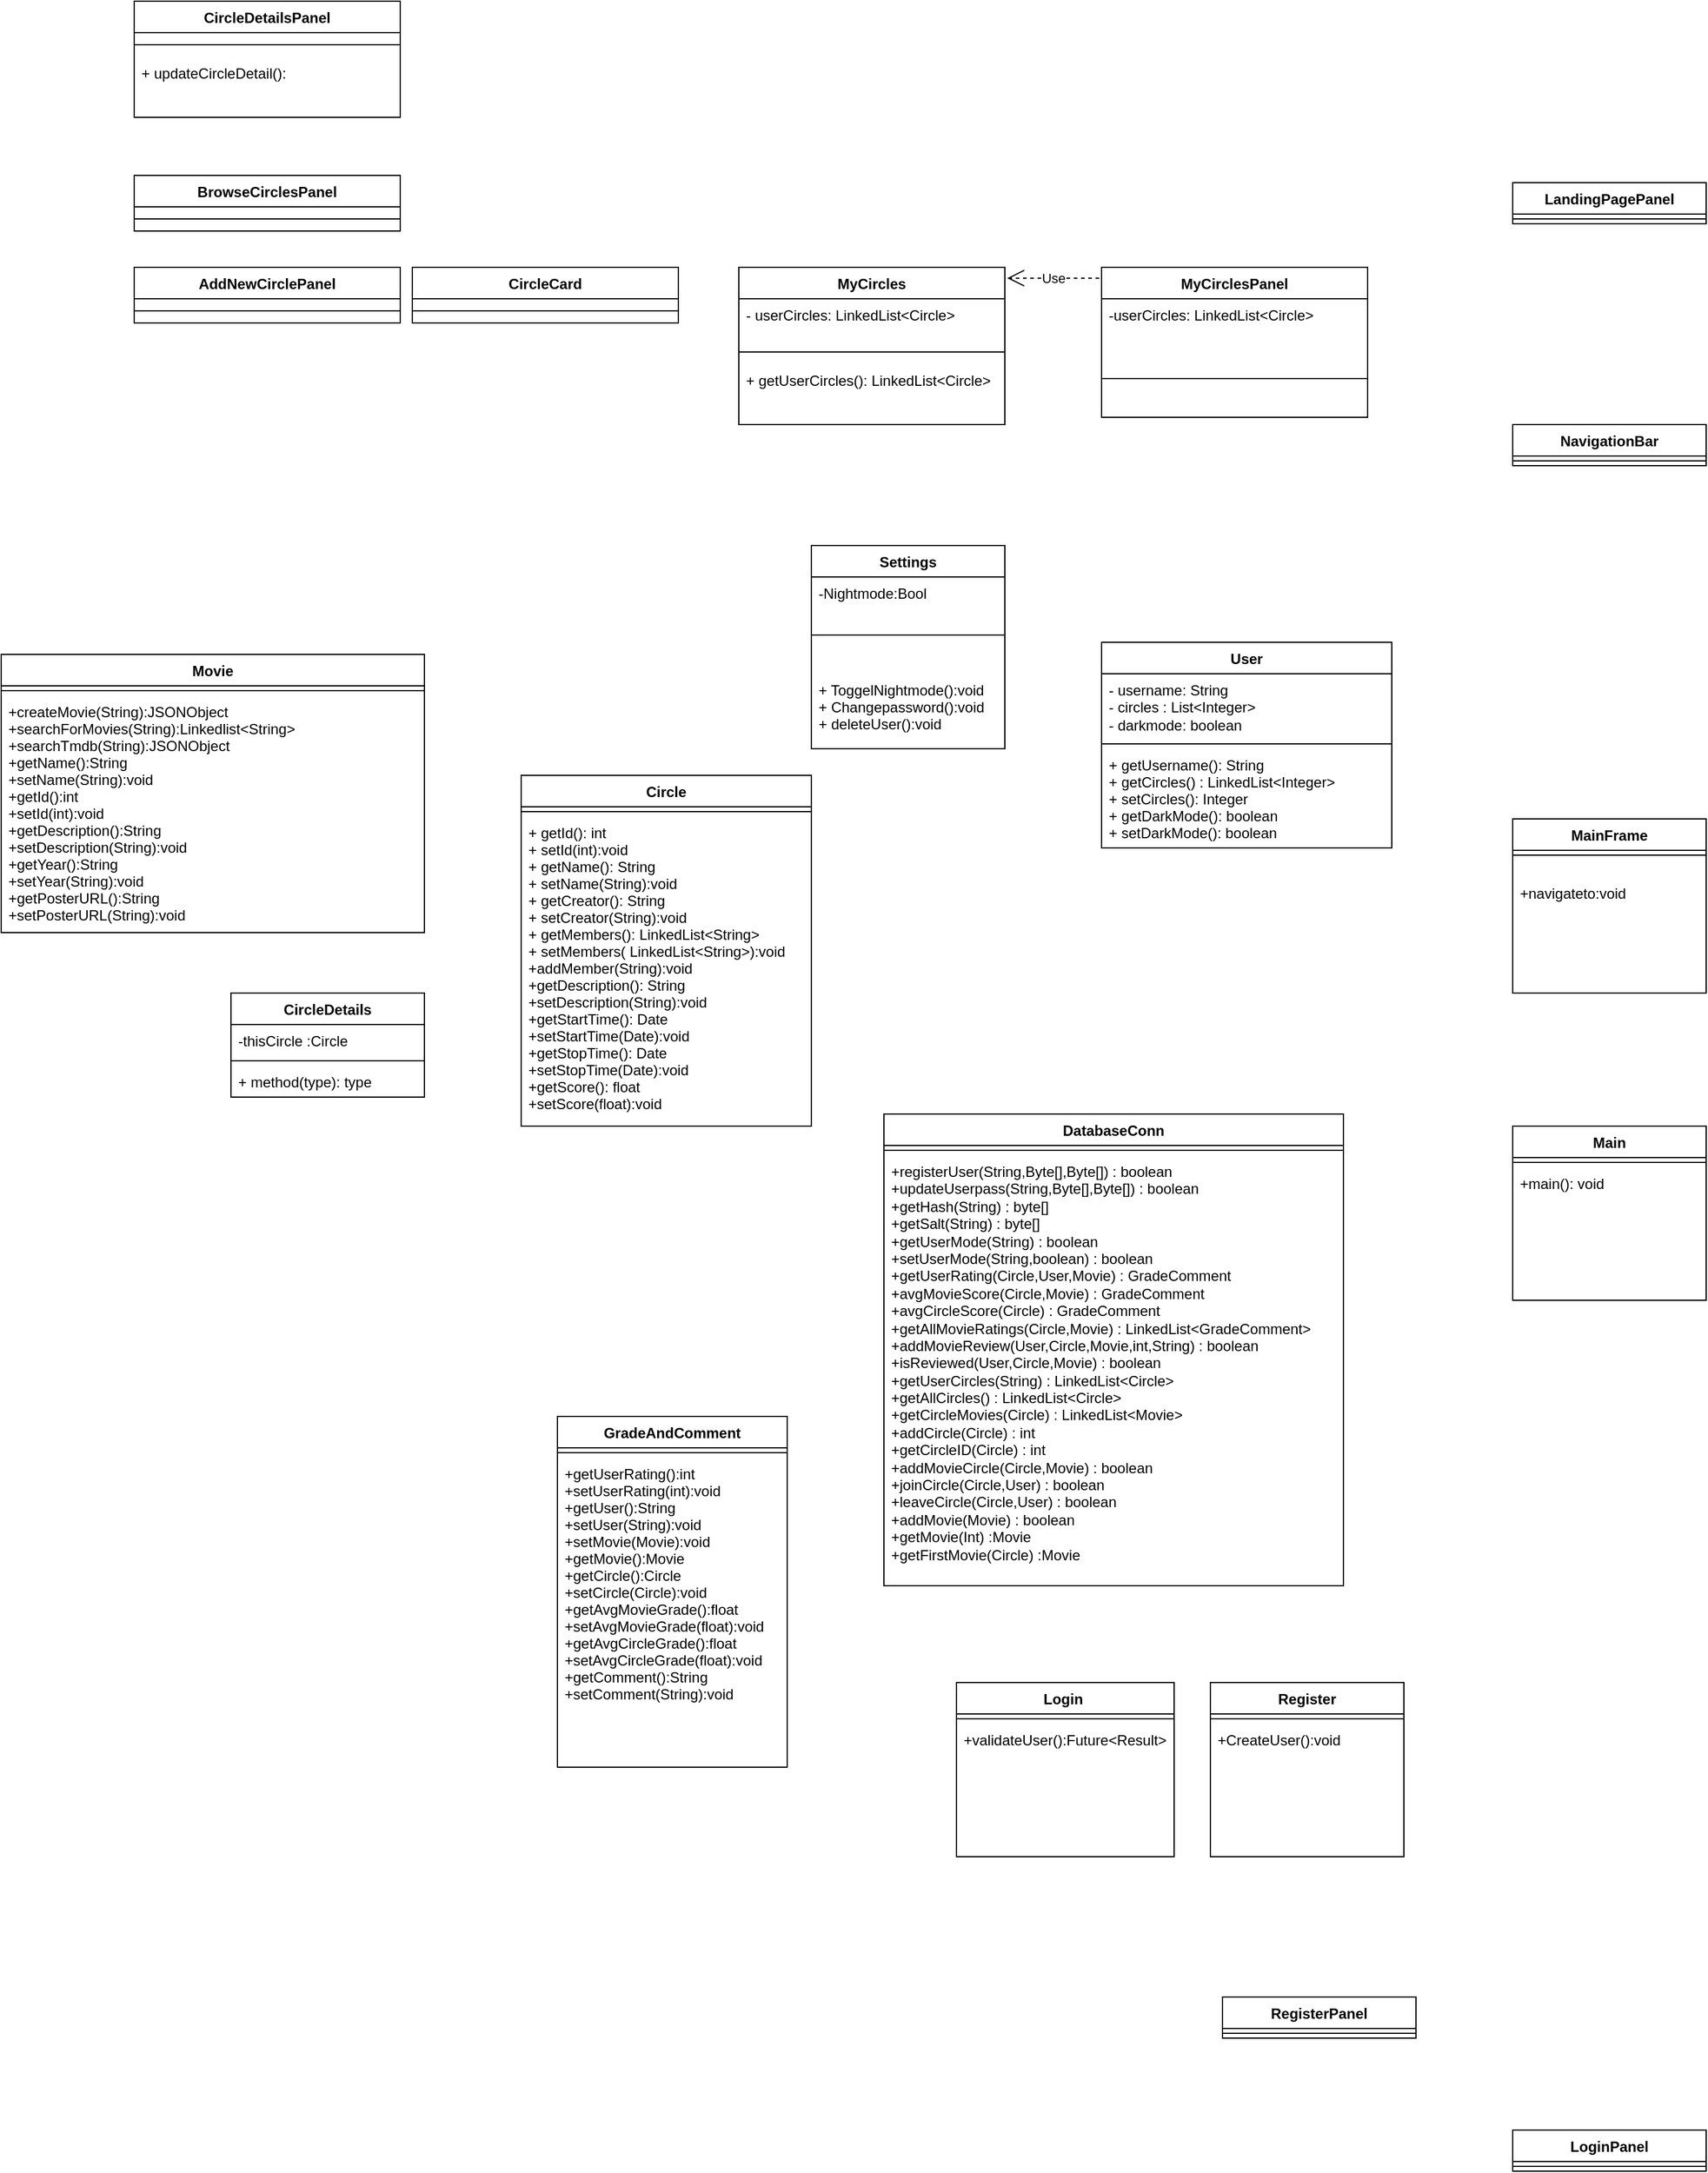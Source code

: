 <mxfile version="16.6.5" type="github">
  <diagram id="czeYtxCxRM8ObdpQRXwS" name="Page-1">
    <mxGraphModel dx="661" dy="354" grid="1" gridSize="10" guides="1" tooltips="1" connect="1" arrows="1" fold="1" page="1" pageScale="1" pageWidth="50000" pageHeight="50000" math="0" shadow="0">
      <root>
        <mxCell id="0" />
        <mxCell id="1" parent="0" />
        <mxCell id="46LosdDzDrLffaNwuIow-5" value="DatabaseConn" style="swimlane;fontStyle=1;align=center;verticalAlign=top;childLayout=stackLayout;horizontal=1;startSize=26;horizontalStack=0;resizeParent=1;resizeParentMax=0;resizeLast=0;collapsible=1;marginBottom=0;" parent="1" vertex="1">
          <mxGeometry x="1720" y="1290" width="380" height="390" as="geometry" />
        </mxCell>
        <mxCell id="46LosdDzDrLffaNwuIow-7" value="" style="line;strokeWidth=1;fillColor=none;align=left;verticalAlign=middle;spacingTop=-1;spacingLeft=3;spacingRight=3;rotatable=0;labelPosition=right;points=[];portConstraint=eastwest;" parent="46LosdDzDrLffaNwuIow-5" vertex="1">
          <mxGeometry y="26" width="380" height="8" as="geometry" />
        </mxCell>
        <mxCell id="46LosdDzDrLffaNwuIow-8" value="+registerUser(String,Byte[],Byte[]) : boolean&#xa;+updateUserpass(String,Byte[],Byte[]) : boolean&#xa;+getHash(String) : byte[]&#xa;+getSalt(String) : byte[]&#xa;+getUserMode(String) : boolean&#xa;+setUserMode(String,boolean) : boolean&#xa;+getUserRating(Circle,User,Movie) : GradeComment&#xa;+avgMovieScore(Circle,Movie) : GradeComment&#xa;+avgCircleScore(Circle) : GradeComment&#xa;+getAllMovieRatings(Circle,Movie) : LinkedList&lt;GradeComment&gt;&#xa;+addMovieReview(User,Circle,Movie,int,String) : boolean&#xa;+isReviewed(User,Circle,Movie) : boolean&#xa;+getUserCircles(String) : LinkedList&lt;Circle&gt;&#xa;+getAllCircles() : LinkedList&lt;Circle&gt;&#xa;+getCircleMovies(Circle) : LinkedList&lt;Movie&gt;&#xa;+addCircle(Circle) : int&#xa;+getCircleID(Circle) : int&#xa;+addMovieCircle(Circle,Movie) : boolean&#xa;+joinCircle(Circle,User) : boolean&#xa;+leaveCircle(Circle,User) : boolean&#xa;+addMovie(Movie) : boolean&#xa;+getMovie(Int) :Movie&#xa;+getFirstMovie(Circle) :Movie&#xa;&#xa;&#xa;&#xa;" style="text;strokeColor=none;fillColor=none;align=left;verticalAlign=top;spacingLeft=4;spacingRight=4;overflow=hidden;rotatable=0;points=[[0,0.5],[1,0.5]];portConstraint=eastwest;whiteSpace=wrap;" parent="46LosdDzDrLffaNwuIow-5" vertex="1">
          <mxGeometry y="34" width="380" height="356" as="geometry" />
        </mxCell>
        <mxCell id="3OgGzo2SByA_cm2bsDLw-1" value="Circle" style="swimlane;fontStyle=1;align=center;verticalAlign=top;childLayout=stackLayout;horizontal=1;startSize=26;horizontalStack=0;resizeParent=1;resizeParentMax=0;resizeLast=0;collapsible=1;marginBottom=0;" parent="1" vertex="1">
          <mxGeometry x="1420" y="1010" width="240" height="290" as="geometry" />
        </mxCell>
        <mxCell id="3OgGzo2SByA_cm2bsDLw-3" value="" style="line;strokeWidth=1;fillColor=none;align=left;verticalAlign=middle;spacingTop=-1;spacingLeft=3;spacingRight=3;rotatable=0;labelPosition=right;points=[];portConstraint=eastwest;" parent="3OgGzo2SByA_cm2bsDLw-1" vertex="1">
          <mxGeometry y="26" width="240" height="8" as="geometry" />
        </mxCell>
        <mxCell id="3OgGzo2SByA_cm2bsDLw-4" value="+ getId(): int&#xa;+ setId(int):void&#xa;+ getName(): String&#xa;+ setName(String):void&#xa;+ getCreator(): String&#xa;+ setCreator(String):void&#xa;+ getMembers(): LinkedList&lt;String&gt;&#xa;+ setMembers( LinkedList&lt;String&gt;):void&#xa;+addMember(String):void&#xa;+getDescription(): String&#xa;+setDescription(String):void&#xa;+getStartTime(): Date&#xa;+setStartTime(Date):void&#xa;+getStopTime(): Date&#xa;+setStopTime(Date):void&#xa;+getScore(): float&#xa;+setScore(float):void&#xa;" style="text;strokeColor=none;fillColor=none;align=left;verticalAlign=top;spacingLeft=4;spacingRight=4;overflow=hidden;rotatable=0;points=[[0,0.5],[1,0.5]];portConstraint=eastwest;" parent="3OgGzo2SByA_cm2bsDLw-1" vertex="1">
          <mxGeometry y="34" width="240" height="256" as="geometry" />
        </mxCell>
        <mxCell id="egLKUnMWFmZdAxHy4EYi-1" value="MyCircles" style="swimlane;fontStyle=1;align=center;verticalAlign=top;childLayout=stackLayout;horizontal=1;startSize=26;horizontalStack=0;resizeParent=1;resizeParentMax=0;resizeLast=0;collapsible=1;marginBottom=0;" parent="1" vertex="1">
          <mxGeometry x="1600" y="590" width="220" height="130" as="geometry" />
        </mxCell>
        <mxCell id="egLKUnMWFmZdAxHy4EYi-2" value="- userCircles: LinkedList&lt;Circle&gt; &#xa;" style="text;strokeColor=none;fillColor=none;align=left;verticalAlign=top;spacingLeft=4;spacingRight=4;overflow=hidden;rotatable=0;points=[[0,0.5],[1,0.5]];portConstraint=eastwest;" parent="egLKUnMWFmZdAxHy4EYi-1" vertex="1">
          <mxGeometry y="26" width="220" height="34" as="geometry" />
        </mxCell>
        <mxCell id="egLKUnMWFmZdAxHy4EYi-3" value="" style="line;strokeWidth=1;fillColor=none;align=left;verticalAlign=middle;spacingTop=-1;spacingLeft=3;spacingRight=3;rotatable=0;labelPosition=right;points=[];portConstraint=eastwest;" parent="egLKUnMWFmZdAxHy4EYi-1" vertex="1">
          <mxGeometry y="60" width="220" height="20" as="geometry" />
        </mxCell>
        <mxCell id="egLKUnMWFmZdAxHy4EYi-4" value="+ getUserCircles(): LinkedList&lt;Circle&gt;" style="text;strokeColor=none;fillColor=none;align=left;verticalAlign=top;spacingLeft=4;spacingRight=4;overflow=hidden;rotatable=0;points=[[0,0.5],[1,0.5]];portConstraint=eastwest;" parent="egLKUnMWFmZdAxHy4EYi-1" vertex="1">
          <mxGeometry y="80" width="220" height="50" as="geometry" />
        </mxCell>
        <mxCell id="8Do-b4mo3wIUdCFwqy2j-4" value="Movie" style="swimlane;fontStyle=1;align=center;verticalAlign=top;childLayout=stackLayout;horizontal=1;startSize=26;horizontalStack=0;resizeParent=1;resizeParentMax=0;resizeLast=0;collapsible=1;marginBottom=0;" parent="1" vertex="1">
          <mxGeometry x="990" y="910" width="350" height="230" as="geometry" />
        </mxCell>
        <mxCell id="8Do-b4mo3wIUdCFwqy2j-6" value="" style="line;strokeWidth=1;fillColor=none;align=left;verticalAlign=middle;spacingTop=-1;spacingLeft=3;spacingRight=3;rotatable=0;labelPosition=right;points=[];portConstraint=eastwest;" parent="8Do-b4mo3wIUdCFwqy2j-4" vertex="1">
          <mxGeometry y="26" width="350" height="8" as="geometry" />
        </mxCell>
        <mxCell id="8Do-b4mo3wIUdCFwqy2j-7" value="+createMovie(String):JSONObject&#xa;+searchForMovies(String):Linkedlist&lt;String&gt;&#xa;+searchTmdb(String):JSONObject&#xa;+getName():String&#xa;+setName(String):void&#xa;+getId():int&#xa;+setId(int):void&#xa;+getDescription():String&#xa;+setDescription(String):void&#xa;+getYear():String&#xa;+setYear(String):void&#xa;+getPosterURL():String&#xa;+setPosterURL(String):void&#xa;" style="text;strokeColor=none;fillColor=none;align=left;verticalAlign=top;spacingLeft=4;spacingRight=4;overflow=hidden;rotatable=0;points=[[0,0.5],[1,0.5]];portConstraint=eastwest;" parent="8Do-b4mo3wIUdCFwqy2j-4" vertex="1">
          <mxGeometry y="34" width="350" height="196" as="geometry" />
        </mxCell>
        <mxCell id="8Do-b4mo3wIUdCFwqy2j-8" value="CircleDetails" style="swimlane;fontStyle=1;align=center;verticalAlign=top;childLayout=stackLayout;horizontal=1;startSize=26;horizontalStack=0;resizeParent=1;resizeParentMax=0;resizeLast=0;collapsible=1;marginBottom=0;" parent="1" vertex="1">
          <mxGeometry x="1180" y="1190" width="160" height="86" as="geometry" />
        </mxCell>
        <mxCell id="8Do-b4mo3wIUdCFwqy2j-9" value="-thisCircle :Circle" style="text;strokeColor=none;fillColor=none;align=left;verticalAlign=top;spacingLeft=4;spacingRight=4;overflow=hidden;rotatable=0;points=[[0,0.5],[1,0.5]];portConstraint=eastwest;" parent="8Do-b4mo3wIUdCFwqy2j-8" vertex="1">
          <mxGeometry y="26" width="160" height="26" as="geometry" />
        </mxCell>
        <mxCell id="8Do-b4mo3wIUdCFwqy2j-10" value="" style="line;strokeWidth=1;fillColor=none;align=left;verticalAlign=middle;spacingTop=-1;spacingLeft=3;spacingRight=3;rotatable=0;labelPosition=right;points=[];portConstraint=eastwest;" parent="8Do-b4mo3wIUdCFwqy2j-8" vertex="1">
          <mxGeometry y="52" width="160" height="8" as="geometry" />
        </mxCell>
        <mxCell id="8Do-b4mo3wIUdCFwqy2j-11" value="+ method(type): type" style="text;strokeColor=none;fillColor=none;align=left;verticalAlign=top;spacingLeft=4;spacingRight=4;overflow=hidden;rotatable=0;points=[[0,0.5],[1,0.5]];portConstraint=eastwest;" parent="8Do-b4mo3wIUdCFwqy2j-8" vertex="1">
          <mxGeometry y="60" width="160" height="26" as="geometry" />
        </mxCell>
        <mxCell id="egLKUnMWFmZdAxHy4EYi-6" value="GradeAndComment" style="swimlane;fontStyle=1;align=center;verticalAlign=top;childLayout=stackLayout;horizontal=1;startSize=26;horizontalStack=0;resizeParent=1;resizeParentMax=0;resizeLast=0;collapsible=1;marginBottom=0;" parent="1" vertex="1">
          <mxGeometry x="1450" y="1540" width="190" height="290" as="geometry" />
        </mxCell>
        <mxCell id="egLKUnMWFmZdAxHy4EYi-8" value="" style="line;strokeWidth=1;fillColor=none;align=left;verticalAlign=middle;spacingTop=-1;spacingLeft=3;spacingRight=3;rotatable=0;labelPosition=right;points=[];portConstraint=eastwest;" parent="egLKUnMWFmZdAxHy4EYi-6" vertex="1">
          <mxGeometry y="26" width="190" height="8" as="geometry" />
        </mxCell>
        <mxCell id="egLKUnMWFmZdAxHy4EYi-9" value="+getUserRating():int&#xa;+setUserRating(int):void&#xa;+getUser():String&#xa;+setUser(String):void&#xa;+setMovie(Movie):void&#xa;+getMovie():Movie&#xa;+getCircle():Circle&#xa;+setCircle(Circle):void&#xa;+getAvgMovieGrade():float&#xa;+setAvgMovieGrade(float):void&#xa;+getAvgCircleGrade():float&#xa;+setAvgCircleGrade(float):void&#xa;+getComment():String&#xa;+setComment(String):void&#xa;" style="text;strokeColor=none;fillColor=none;align=left;verticalAlign=top;spacingLeft=4;spacingRight=4;overflow=hidden;rotatable=0;points=[[0,0.5],[1,0.5]];portConstraint=eastwest;" parent="egLKUnMWFmZdAxHy4EYi-6" vertex="1">
          <mxGeometry y="34" width="190" height="256" as="geometry" />
        </mxCell>
        <mxCell id="egLKUnMWFmZdAxHy4EYi-10" value="Settings" style="swimlane;fontStyle=1;align=center;verticalAlign=top;childLayout=stackLayout;horizontal=1;startSize=26;horizontalStack=0;resizeParent=1;resizeParentMax=0;resizeLast=0;collapsible=1;marginBottom=0;" parent="1" vertex="1">
          <mxGeometry x="1660" y="820" width="160" height="168" as="geometry" />
        </mxCell>
        <mxCell id="egLKUnMWFmZdAxHy4EYi-11" value="-Nightmode:Bool&#xa;" style="text;strokeColor=none;fillColor=none;align=left;verticalAlign=top;spacingLeft=4;spacingRight=4;overflow=hidden;rotatable=0;points=[[0,0.5],[1,0.5]];portConstraint=eastwest;" parent="egLKUnMWFmZdAxHy4EYi-10" vertex="1">
          <mxGeometry y="26" width="160" height="44" as="geometry" />
        </mxCell>
        <mxCell id="egLKUnMWFmZdAxHy4EYi-12" value="" style="line;strokeWidth=1;fillColor=none;align=left;verticalAlign=middle;spacingTop=-1;spacingLeft=3;spacingRight=3;rotatable=0;labelPosition=right;points=[];portConstraint=eastwest;" parent="egLKUnMWFmZdAxHy4EYi-10" vertex="1">
          <mxGeometry y="70" width="160" height="8" as="geometry" />
        </mxCell>
        <mxCell id="egLKUnMWFmZdAxHy4EYi-13" value="&#xa;&#xa;+ ToggelNightmode():void&#xa;+ Changepassword():void&#xa;+ deleteUser():void&#xa;" style="text;strokeColor=none;fillColor=none;align=left;verticalAlign=top;spacingLeft=4;spacingRight=4;overflow=hidden;rotatable=0;points=[[0,0.5],[1,0.5]];portConstraint=eastwest;" parent="egLKUnMWFmZdAxHy4EYi-10" vertex="1">
          <mxGeometry y="78" width="160" height="90" as="geometry" />
        </mxCell>
        <mxCell id="XvthLG9ytAD4mO-bvngX-1" value="User" style="swimlane;fontStyle=1;align=center;verticalAlign=top;childLayout=stackLayout;horizontal=1;startSize=26;horizontalStack=0;resizeParent=1;resizeParentMax=0;resizeLast=0;collapsible=1;marginBottom=0;" parent="1" vertex="1">
          <mxGeometry x="1900" y="900" width="240" height="170" as="geometry" />
        </mxCell>
        <mxCell id="XvthLG9ytAD4mO-bvngX-2" value="- username: String&#xa;- circles : List&lt;Integer&gt;&#xa;- darkmode: boolean" style="text;strokeColor=none;fillColor=none;align=left;verticalAlign=top;spacingLeft=4;spacingRight=4;overflow=hidden;rotatable=0;points=[[0,0.5],[1,0.5]];portConstraint=eastwest;whiteSpace=wrap;" parent="XvthLG9ytAD4mO-bvngX-1" vertex="1">
          <mxGeometry y="26" width="240" height="54" as="geometry" />
        </mxCell>
        <mxCell id="XvthLG9ytAD4mO-bvngX-3" value="" style="line;strokeWidth=1;fillColor=none;align=left;verticalAlign=middle;spacingTop=-1;spacingLeft=3;spacingRight=3;rotatable=0;labelPosition=right;points=[];portConstraint=eastwest;" parent="XvthLG9ytAD4mO-bvngX-1" vertex="1">
          <mxGeometry y="80" width="240" height="8" as="geometry" />
        </mxCell>
        <mxCell id="XvthLG9ytAD4mO-bvngX-4" value="+ getUsername(): String&#xa;+ getCircles() : LinkedList&lt;Integer&gt; &#xa;+ setCircles(): Integer&#xa;+ getDarkMode(): boolean&#xa;+ setDarkMode(): boolean&#xa;" style="text;strokeColor=none;fillColor=none;align=left;verticalAlign=top;spacingLeft=4;spacingRight=4;overflow=hidden;rotatable=0;points=[[0,0.5],[1,0.5]];portConstraint=eastwest;" parent="XvthLG9ytAD4mO-bvngX-1" vertex="1">
          <mxGeometry y="88" width="240" height="82" as="geometry" />
        </mxCell>
        <mxCell id="FF1Zi_31tOf2UMTlAinl-1" value="MainFrame" style="swimlane;fontStyle=1;align=center;verticalAlign=top;childLayout=stackLayout;horizontal=1;startSize=26;horizontalStack=0;resizeParent=1;resizeParentMax=0;resizeLast=0;collapsible=1;marginBottom=0;" parent="1" vertex="1">
          <mxGeometry x="2240" y="1046" width="160" height="144" as="geometry" />
        </mxCell>
        <mxCell id="FF1Zi_31tOf2UMTlAinl-4" value="" style="line;strokeWidth=1;fillColor=none;align=left;verticalAlign=middle;spacingTop=-1;spacingLeft=3;spacingRight=3;rotatable=0;labelPosition=right;points=[];portConstraint=eastwest;" parent="FF1Zi_31tOf2UMTlAinl-1" vertex="1">
          <mxGeometry y="26" width="160" height="8" as="geometry" />
        </mxCell>
        <mxCell id="FF1Zi_31tOf2UMTlAinl-5" value="&#xa;+navigateto:void" style="text;strokeColor=none;fillColor=none;align=left;verticalAlign=top;spacingLeft=4;spacingRight=4;overflow=hidden;rotatable=0;points=[[0,0.5],[1,0.5]];portConstraint=eastwest;" parent="FF1Zi_31tOf2UMTlAinl-1" vertex="1">
          <mxGeometry y="34" width="160" height="110" as="geometry" />
        </mxCell>
        <mxCell id="FF1Zi_31tOf2UMTlAinl-6" value="Login " style="swimlane;fontStyle=1;align=center;verticalAlign=top;childLayout=stackLayout;horizontal=1;startSize=26;horizontalStack=0;resizeParent=1;resizeParentMax=0;resizeLast=0;collapsible=1;marginBottom=0;" parent="1" vertex="1">
          <mxGeometry x="1780" y="1760" width="180" height="144" as="geometry" />
        </mxCell>
        <mxCell id="FF1Zi_31tOf2UMTlAinl-8" value="" style="line;strokeWidth=1;fillColor=none;align=left;verticalAlign=middle;spacingTop=-1;spacingLeft=3;spacingRight=3;rotatable=0;labelPosition=right;points=[];portConstraint=eastwest;" parent="FF1Zi_31tOf2UMTlAinl-6" vertex="1">
          <mxGeometry y="26" width="180" height="8" as="geometry" />
        </mxCell>
        <mxCell id="FF1Zi_31tOf2UMTlAinl-9" value="+validateUser():Future&lt;Result&gt;" style="text;strokeColor=none;fillColor=none;align=left;verticalAlign=top;spacingLeft=4;spacingRight=4;overflow=hidden;rotatable=0;points=[[0,0.5],[1,0.5]];portConstraint=eastwest;" parent="FF1Zi_31tOf2UMTlAinl-6" vertex="1">
          <mxGeometry y="34" width="180" height="110" as="geometry" />
        </mxCell>
        <mxCell id="FF1Zi_31tOf2UMTlAinl-14" value="Register" style="swimlane;fontStyle=1;align=center;verticalAlign=top;childLayout=stackLayout;horizontal=1;startSize=26;horizontalStack=0;resizeParent=1;resizeParentMax=0;resizeLast=0;collapsible=1;marginBottom=0;" parent="1" vertex="1">
          <mxGeometry x="1990" y="1760" width="160" height="144" as="geometry" />
        </mxCell>
        <mxCell id="FF1Zi_31tOf2UMTlAinl-16" value="" style="line;strokeWidth=1;fillColor=none;align=left;verticalAlign=middle;spacingTop=-1;spacingLeft=3;spacingRight=3;rotatable=0;labelPosition=right;points=[];portConstraint=eastwest;" parent="FF1Zi_31tOf2UMTlAinl-14" vertex="1">
          <mxGeometry y="26" width="160" height="8" as="geometry" />
        </mxCell>
        <mxCell id="FF1Zi_31tOf2UMTlAinl-17" value="+CreateUser():void " style="text;strokeColor=none;fillColor=none;align=left;verticalAlign=top;spacingLeft=4;spacingRight=4;overflow=hidden;rotatable=0;points=[[0,0.5],[1,0.5]];portConstraint=eastwest;" parent="FF1Zi_31tOf2UMTlAinl-14" vertex="1">
          <mxGeometry y="34" width="160" height="110" as="geometry" />
        </mxCell>
        <mxCell id="FF1Zi_31tOf2UMTlAinl-20" value="LandingPagePanel" style="swimlane;fontStyle=1;align=center;verticalAlign=top;childLayout=stackLayout;horizontal=1;startSize=26;horizontalStack=0;resizeParent=1;resizeParentMax=0;resizeLast=0;collapsible=1;marginBottom=0;" parent="1" vertex="1">
          <mxGeometry x="2240" y="520" width="160" height="34" as="geometry" />
        </mxCell>
        <mxCell id="FF1Zi_31tOf2UMTlAinl-21" value="" style="line;strokeWidth=1;fillColor=none;align=left;verticalAlign=middle;spacingTop=-1;spacingLeft=3;spacingRight=3;rotatable=0;labelPosition=right;points=[];portConstraint=eastwest;" parent="FF1Zi_31tOf2UMTlAinl-20" vertex="1">
          <mxGeometry y="26" width="160" height="8" as="geometry" />
        </mxCell>
        <mxCell id="FF1Zi_31tOf2UMTlAinl-23" value="NavigationBar&#xa;" style="swimlane;fontStyle=1;align=center;verticalAlign=top;childLayout=stackLayout;horizontal=1;startSize=26;horizontalStack=0;resizeParent=1;resizeParentMax=0;resizeLast=0;collapsible=1;marginBottom=0;" parent="1" vertex="1">
          <mxGeometry x="2240" y="720" width="160" height="34" as="geometry" />
        </mxCell>
        <mxCell id="FF1Zi_31tOf2UMTlAinl-24" value="" style="line;strokeWidth=1;fillColor=none;align=left;verticalAlign=middle;spacingTop=-1;spacingLeft=3;spacingRight=3;rotatable=0;labelPosition=right;points=[];portConstraint=eastwest;" parent="FF1Zi_31tOf2UMTlAinl-23" vertex="1">
          <mxGeometry y="26" width="160" height="8" as="geometry" />
        </mxCell>
        <mxCell id="PBDujXzsI80PLqIoywqt-1" value="MyCirclesPanel" style="swimlane;fontStyle=1;align=center;verticalAlign=top;childLayout=stackLayout;horizontal=1;startSize=26;horizontalStack=0;resizeParent=1;resizeParentMax=0;resizeLast=0;collapsible=1;marginBottom=0;" parent="1" vertex="1">
          <mxGeometry x="1900" y="590" width="220" height="124" as="geometry" />
        </mxCell>
        <mxCell id="PBDujXzsI80PLqIoywqt-22" value="-userCircles: LinkedList&lt;Circle&gt;" style="text;strokeColor=none;fillColor=none;align=left;verticalAlign=top;spacingLeft=4;spacingRight=4;overflow=hidden;rotatable=0;points=[[0,0.5],[1,0.5]];portConstraint=eastwest;" parent="PBDujXzsI80PLqIoywqt-1" vertex="1">
          <mxGeometry y="26" width="220" height="34" as="geometry" />
        </mxCell>
        <mxCell id="PBDujXzsI80PLqIoywqt-3" value="" style="line;strokeWidth=1;fillColor=none;align=left;verticalAlign=middle;spacingTop=-1;spacingLeft=3;spacingRight=3;rotatable=0;labelPosition=right;points=[];portConstraint=eastwest;" parent="PBDujXzsI80PLqIoywqt-1" vertex="1">
          <mxGeometry y="60" width="220" height="64" as="geometry" />
        </mxCell>
        <mxCell id="PBDujXzsI80PLqIoywqt-9" value="Use" style="endArrow=open;endSize=12;dashed=1;html=1;rounded=0;entryX=1.009;entryY=0.069;entryDx=0;entryDy=0;entryPerimeter=0;" parent="1" target="egLKUnMWFmZdAxHy4EYi-1" edge="1">
          <mxGeometry width="160" relative="1" as="geometry">
            <mxPoint x="1898" y="599" as="sourcePoint" />
            <mxPoint x="1940" y="720" as="targetPoint" />
          </mxGeometry>
        </mxCell>
        <mxCell id="PBDujXzsI80PLqIoywqt-10" value="CircleCard" style="swimlane;fontStyle=1;align=center;verticalAlign=top;childLayout=stackLayout;horizontal=1;startSize=26;horizontalStack=0;resizeParent=1;resizeParentMax=0;resizeLast=0;collapsible=1;marginBottom=0;" parent="1" vertex="1">
          <mxGeometry x="1330" y="590" width="220" height="46" as="geometry" />
        </mxCell>
        <mxCell id="PBDujXzsI80PLqIoywqt-12" value="" style="line;strokeWidth=1;fillColor=none;align=left;verticalAlign=middle;spacingTop=-1;spacingLeft=3;spacingRight=3;rotatable=0;labelPosition=right;points=[];portConstraint=eastwest;" parent="PBDujXzsI80PLqIoywqt-10" vertex="1">
          <mxGeometry y="26" width="220" height="20" as="geometry" />
        </mxCell>
        <mxCell id="pxxIYCqMoQaQWElfjpxI-3" value="AddNewCirclePanel" style="swimlane;fontStyle=1;align=center;verticalAlign=top;childLayout=stackLayout;horizontal=1;startSize=26;horizontalStack=0;resizeParent=1;resizeParentMax=0;resizeLast=0;collapsible=1;marginBottom=0;" parent="1" vertex="1">
          <mxGeometry x="1100" y="590" width="220" height="46" as="geometry" />
        </mxCell>
        <mxCell id="pxxIYCqMoQaQWElfjpxI-4" value="" style="line;strokeWidth=1;fillColor=none;align=left;verticalAlign=middle;spacingTop=-1;spacingLeft=3;spacingRight=3;rotatable=0;labelPosition=right;points=[];portConstraint=eastwest;" parent="pxxIYCqMoQaQWElfjpxI-3" vertex="1">
          <mxGeometry y="26" width="220" height="20" as="geometry" />
        </mxCell>
        <mxCell id="pxxIYCqMoQaQWElfjpxI-6" value="BrowseCirclesPanel" style="swimlane;fontStyle=1;align=center;verticalAlign=top;childLayout=stackLayout;horizontal=1;startSize=26;horizontalStack=0;resizeParent=1;resizeParentMax=0;resizeLast=0;collapsible=1;marginBottom=0;" parent="1" vertex="1">
          <mxGeometry x="1100" y="514" width="220" height="46" as="geometry" />
        </mxCell>
        <mxCell id="pxxIYCqMoQaQWElfjpxI-7" value="" style="line;strokeWidth=1;fillColor=none;align=left;verticalAlign=middle;spacingTop=-1;spacingLeft=3;spacingRight=3;rotatable=0;labelPosition=right;points=[];portConstraint=eastwest;" parent="pxxIYCqMoQaQWElfjpxI-6" vertex="1">
          <mxGeometry y="26" width="220" height="20" as="geometry" />
        </mxCell>
        <mxCell id="pxxIYCqMoQaQWElfjpxI-13" value="CircleDetailsPanel" style="swimlane;fontStyle=1;align=center;verticalAlign=top;childLayout=stackLayout;horizontal=1;startSize=26;horizontalStack=0;resizeParent=1;resizeParentMax=0;resizeLast=0;collapsible=1;marginBottom=0;" parent="1" vertex="1">
          <mxGeometry x="1100" y="370" width="220" height="96" as="geometry" />
        </mxCell>
        <mxCell id="pxxIYCqMoQaQWElfjpxI-15" value="" style="line;strokeWidth=1;fillColor=none;align=left;verticalAlign=middle;spacingTop=-1;spacingLeft=3;spacingRight=3;rotatable=0;labelPosition=right;points=[];portConstraint=eastwest;" parent="pxxIYCqMoQaQWElfjpxI-13" vertex="1">
          <mxGeometry y="26" width="220" height="20" as="geometry" />
        </mxCell>
        <mxCell id="pxxIYCqMoQaQWElfjpxI-16" value="+ updateCircleDetail():" style="text;strokeColor=none;fillColor=none;align=left;verticalAlign=top;spacingLeft=4;spacingRight=4;overflow=hidden;rotatable=0;points=[[0,0.5],[1,0.5]];portConstraint=eastwest;" parent="pxxIYCqMoQaQWElfjpxI-13" vertex="1">
          <mxGeometry y="46" width="220" height="50" as="geometry" />
        </mxCell>
        <mxCell id="mYwMVlBa1_E45KKttTIE-1" value="Main" style="swimlane;fontStyle=1;align=center;verticalAlign=top;childLayout=stackLayout;horizontal=1;startSize=26;horizontalStack=0;resizeParent=1;resizeParentMax=0;resizeLast=0;collapsible=1;marginBottom=0;" vertex="1" parent="1">
          <mxGeometry x="2240" y="1300" width="160" height="144" as="geometry" />
        </mxCell>
        <mxCell id="mYwMVlBa1_E45KKttTIE-2" value="" style="line;strokeWidth=1;fillColor=none;align=left;verticalAlign=middle;spacingTop=-1;spacingLeft=3;spacingRight=3;rotatable=0;labelPosition=right;points=[];portConstraint=eastwest;" vertex="1" parent="mYwMVlBa1_E45KKttTIE-1">
          <mxGeometry y="26" width="160" height="8" as="geometry" />
        </mxCell>
        <mxCell id="mYwMVlBa1_E45KKttTIE-3" value="+main(): void" style="text;strokeColor=none;fillColor=none;align=left;verticalAlign=top;spacingLeft=4;spacingRight=4;overflow=hidden;rotatable=0;points=[[0,0.5],[1,0.5]];portConstraint=eastwest;" vertex="1" parent="mYwMVlBa1_E45KKttTIE-1">
          <mxGeometry y="34" width="160" height="110" as="geometry" />
        </mxCell>
        <mxCell id="mYwMVlBa1_E45KKttTIE-8" value="LoginPanel" style="swimlane;fontStyle=1;align=center;verticalAlign=top;childLayout=stackLayout;horizontal=1;startSize=26;horizontalStack=0;resizeParent=1;resizeParentMax=0;resizeLast=0;collapsible=1;marginBottom=0;" vertex="1" parent="1">
          <mxGeometry x="2240" y="2130" width="160" height="34" as="geometry" />
        </mxCell>
        <mxCell id="mYwMVlBa1_E45KKttTIE-9" value="" style="line;strokeWidth=1;fillColor=none;align=left;verticalAlign=middle;spacingTop=-1;spacingLeft=3;spacingRight=3;rotatable=0;labelPosition=right;points=[];portConstraint=eastwest;" vertex="1" parent="mYwMVlBa1_E45KKttTIE-8">
          <mxGeometry y="26" width="160" height="8" as="geometry" />
        </mxCell>
        <mxCell id="mYwMVlBa1_E45KKttTIE-16" value="RegisterPanel" style="swimlane;fontStyle=1;align=center;verticalAlign=top;childLayout=stackLayout;horizontal=1;startSize=26;horizontalStack=0;resizeParent=1;resizeParentMax=0;resizeLast=0;collapsible=1;marginBottom=0;" vertex="1" parent="1">
          <mxGeometry x="2000" y="2020" width="160" height="34" as="geometry" />
        </mxCell>
        <mxCell id="mYwMVlBa1_E45KKttTIE-17" value="" style="line;strokeWidth=1;fillColor=none;align=left;verticalAlign=middle;spacingTop=-1;spacingLeft=3;spacingRight=3;rotatable=0;labelPosition=right;points=[];portConstraint=eastwest;" vertex="1" parent="mYwMVlBa1_E45KKttTIE-16">
          <mxGeometry y="26" width="160" height="8" as="geometry" />
        </mxCell>
      </root>
    </mxGraphModel>
  </diagram>
</mxfile>
